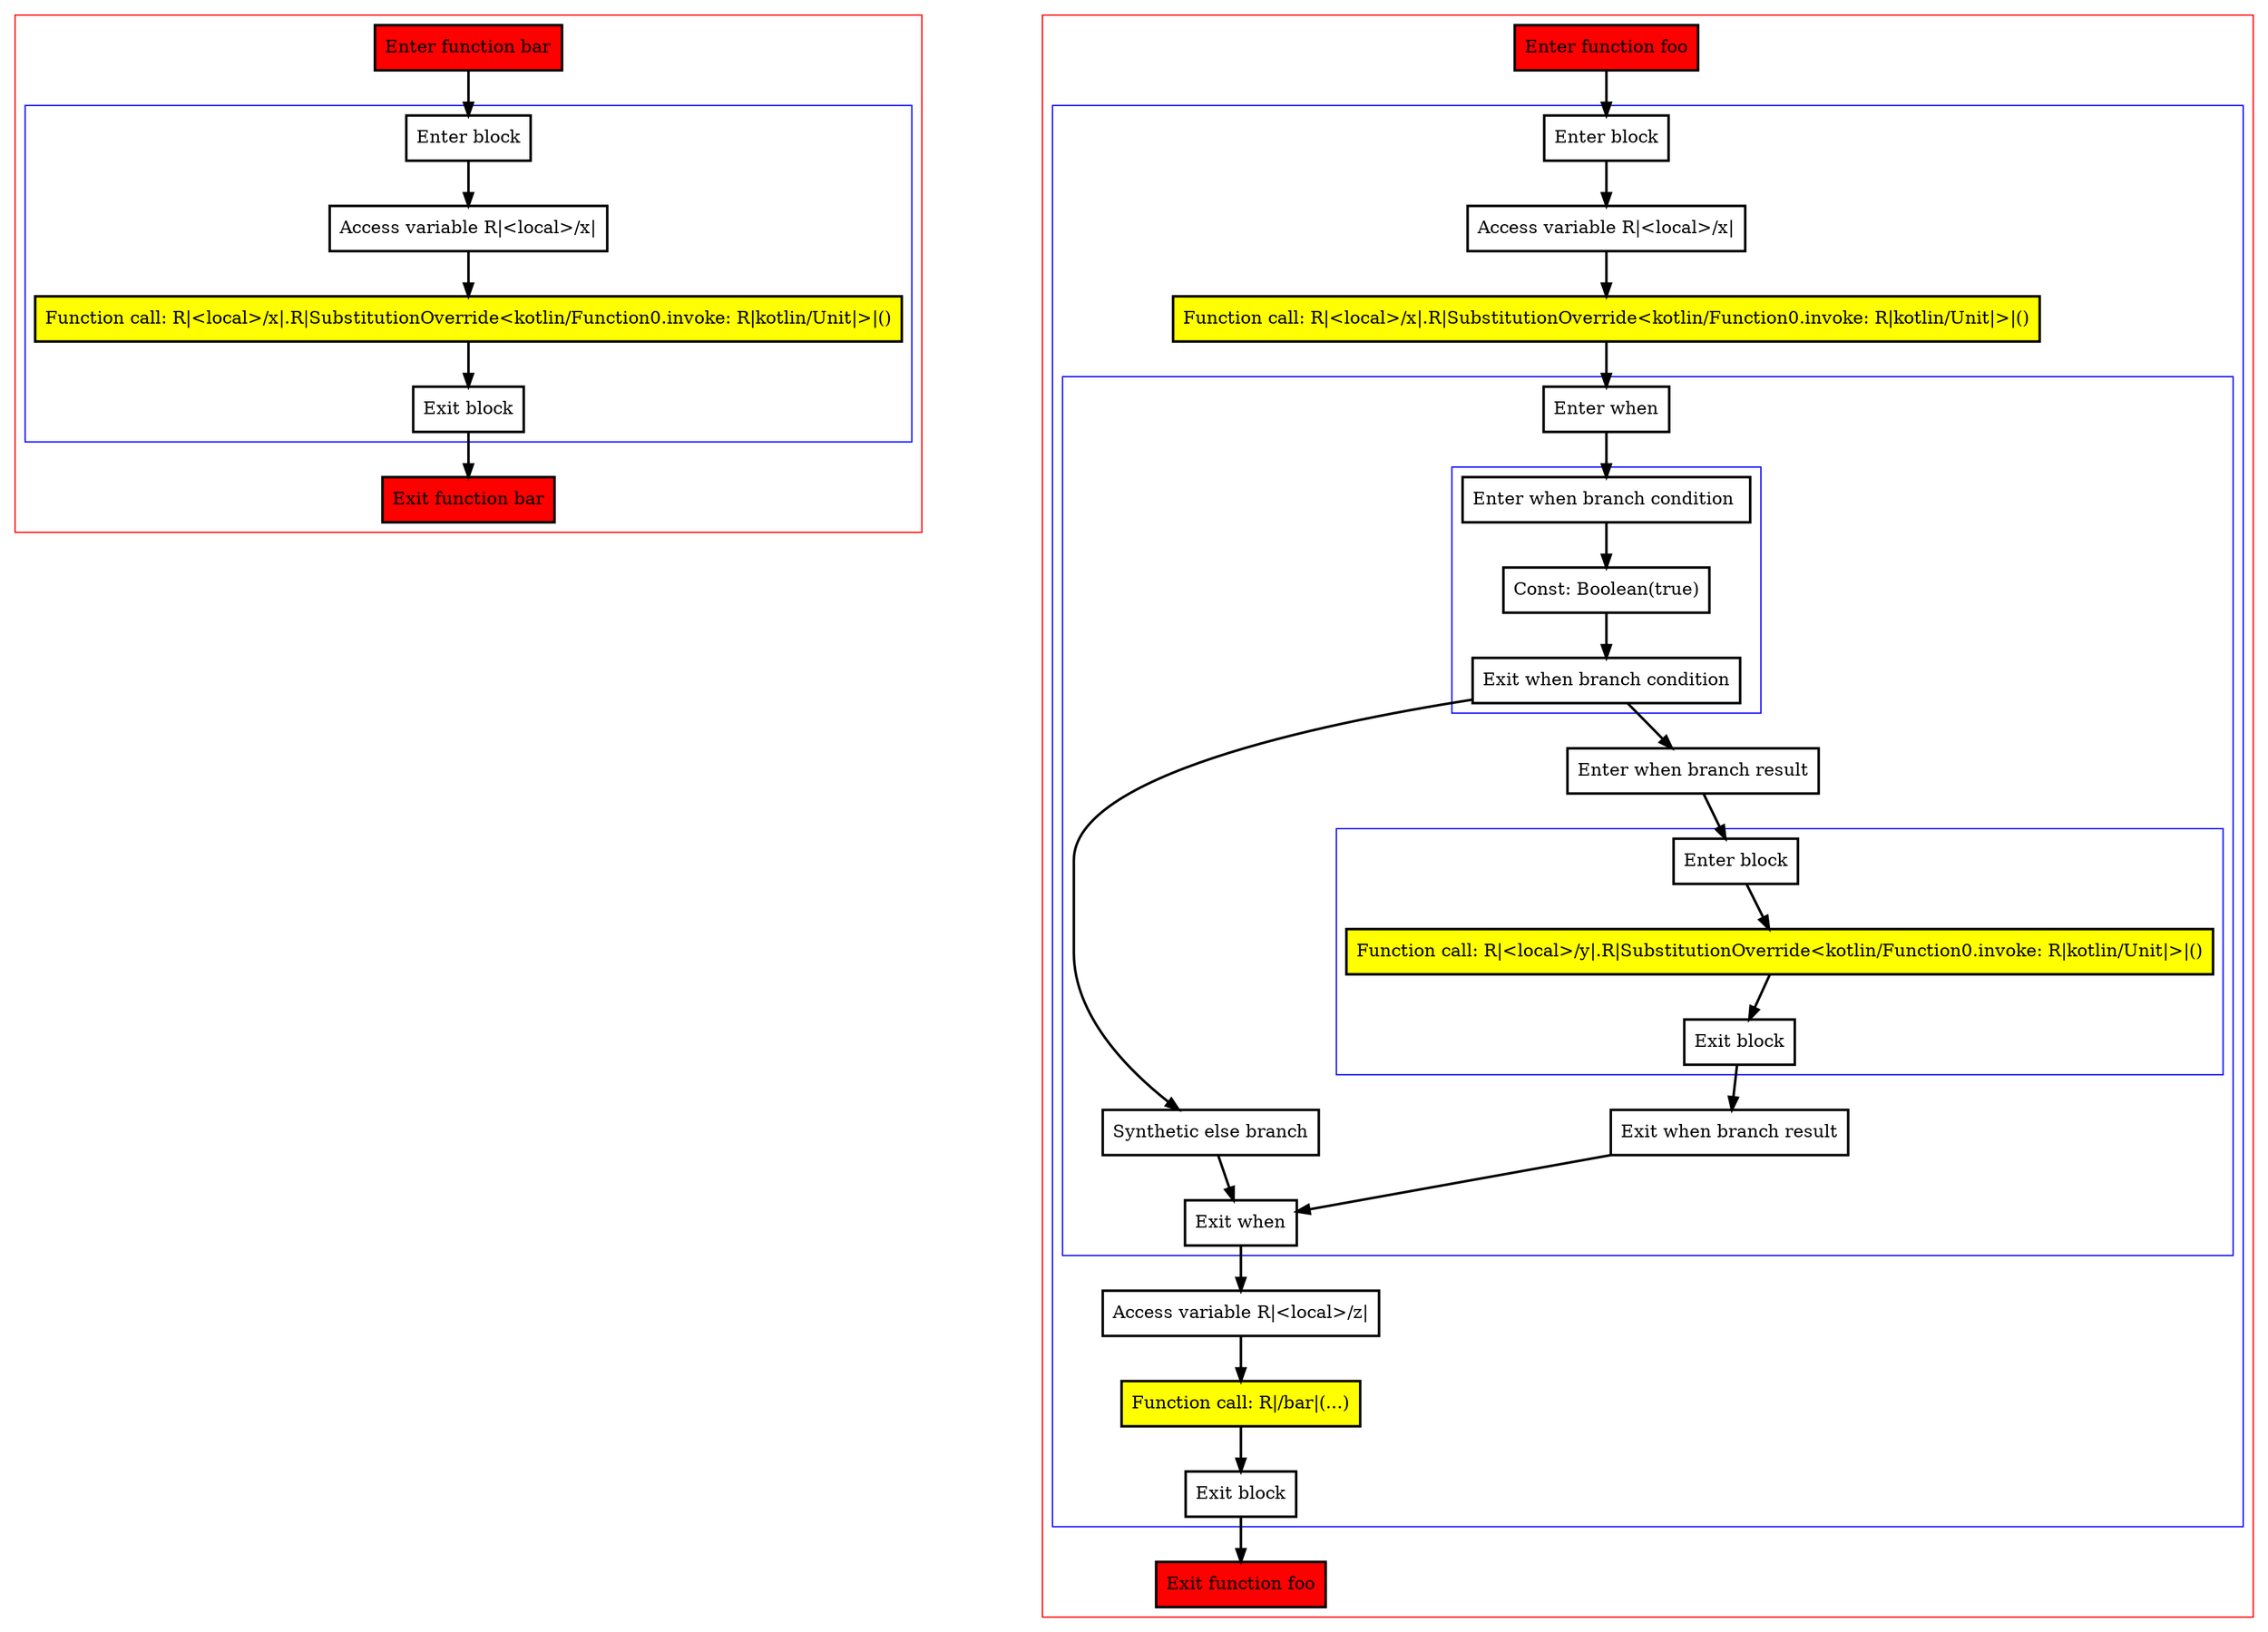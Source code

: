 digraph simple_kt {
    graph [nodesep=3]
    node [shape=box penwidth=2]
    edge [penwidth=2]

    subgraph cluster_0 {
        color=red
        0 [label="Enter function bar" style="filled" fillcolor=red];
        subgraph cluster_1 {
            color=blue
            1 [label="Enter block"];
            2 [label="Access variable R|<local>/x|"];
            3 [label="Function call: R|<local>/x|.R|SubstitutionOverride<kotlin/Function0.invoke: R|kotlin/Unit|>|()" style="filled" fillcolor=yellow];
            4 [label="Exit block"];
        }
        5 [label="Exit function bar" style="filled" fillcolor=red];
    }
    0 -> {1};
    1 -> {2};
    2 -> {3};
    3 -> {4};
    4 -> {5};

    subgraph cluster_2 {
        color=red
        6 [label="Enter function foo" style="filled" fillcolor=red];
        subgraph cluster_3 {
            color=blue
            7 [label="Enter block"];
            8 [label="Access variable R|<local>/x|"];
            9 [label="Function call: R|<local>/x|.R|SubstitutionOverride<kotlin/Function0.invoke: R|kotlin/Unit|>|()" style="filled" fillcolor=yellow];
            subgraph cluster_4 {
                color=blue
                10 [label="Enter when"];
                subgraph cluster_5 {
                    color=blue
                    11 [label="Enter when branch condition "];
                    12 [label="Const: Boolean(true)"];
                    13 [label="Exit when branch condition"];
                }
                14 [label="Synthetic else branch"];
                15 [label="Enter when branch result"];
                subgraph cluster_6 {
                    color=blue
                    16 [label="Enter block"];
                    17 [label="Function call: R|<local>/y|.R|SubstitutionOverride<kotlin/Function0.invoke: R|kotlin/Unit|>|()" style="filled" fillcolor=yellow];
                    18 [label="Exit block"];
                }
                19 [label="Exit when branch result"];
                20 [label="Exit when"];
            }
            21 [label="Access variable R|<local>/z|"];
            22 [label="Function call: R|/bar|(...)" style="filled" fillcolor=yellow];
            23 [label="Exit block"];
        }
        24 [label="Exit function foo" style="filled" fillcolor=red];
    }
    6 -> {7};
    7 -> {8};
    8 -> {9};
    9 -> {10};
    10 -> {11};
    11 -> {12};
    12 -> {13};
    13 -> {15 14};
    14 -> {20};
    15 -> {16};
    16 -> {17};
    17 -> {18};
    18 -> {19};
    19 -> {20};
    20 -> {21};
    21 -> {22};
    22 -> {23};
    23 -> {24};

}
